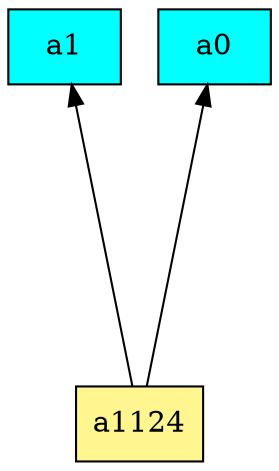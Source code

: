 digraph G {
rankdir=BT;ranksep="2.0";
"a1124" [shape=record,fillcolor=khaki1,style=filled,label="{a1124}"];
"a1" [shape=record,fillcolor=cyan,style=filled,label="{a1}"];
"a0" [shape=record,fillcolor=cyan,style=filled,label="{a0}"];
"a1124" -> "a1"
"a1124" -> "a0"
}
